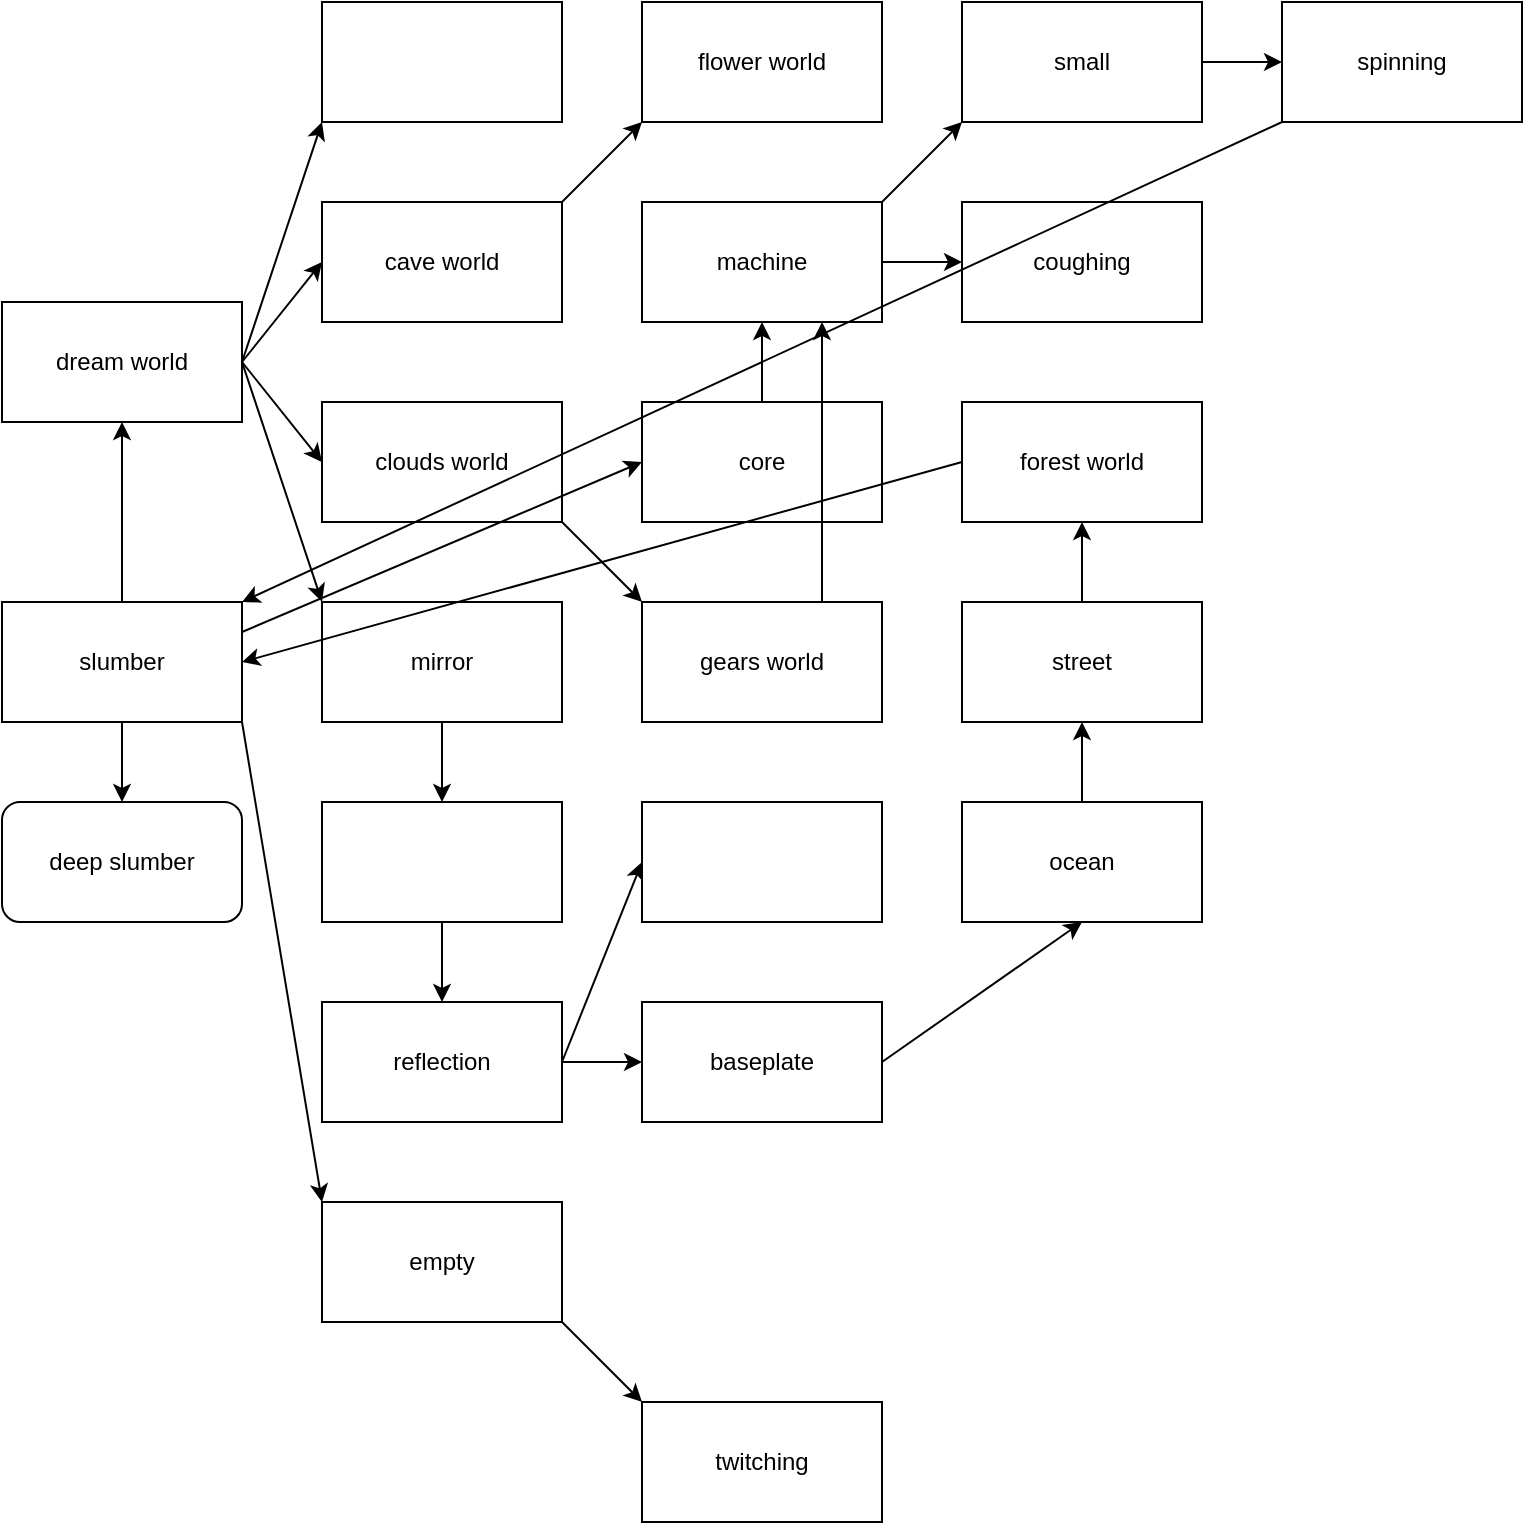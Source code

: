 <mxfile version="20.1.1" type="github"><diagram id="OpoXX1EXmqyEe3OX8lat" name="Page-1"><mxGraphModel dx="1422" dy="754" grid="1" gridSize="10" guides="1" tooltips="1" connect="1" arrows="1" fold="1" page="1" pageScale="1" pageWidth="850" pageHeight="1100" math="0" shadow="0"><root><mxCell id="0"/><mxCell id="1" parent="0"/><mxCell id="sedWDy7qijZ-gTw_TkAA-42" style="edgeStyle=none;rounded=0;orthogonalLoop=1;jettySize=auto;html=1;exitX=0.5;exitY=0;exitDx=0;exitDy=0;entryX=0.5;entryY=1;entryDx=0;entryDy=0;" edge="1" parent="1" source="sedWDy7qijZ-gTw_TkAA-40" target="sedWDy7qijZ-gTw_TkAA-29"><mxGeometry relative="1" as="geometry"/></mxCell><mxCell id="sedWDy7qijZ-gTw_TkAA-40" value="core" style="rounded=0;whiteSpace=wrap;html=1;shadow=0;" vertex="1" parent="1"><mxGeometry x="320" y="380" width="120" height="60" as="geometry"/></mxCell><mxCell id="sedWDy7qijZ-gTw_TkAA-3" style="edgeStyle=none;rounded=0;orthogonalLoop=1;jettySize=auto;html=1;exitX=1;exitY=0.5;exitDx=0;exitDy=0;entryX=0;entryY=0.5;entryDx=0;entryDy=0;" edge="1" parent="1" source="sedWDy7qijZ-gTw_TkAA-1" target="sedWDy7qijZ-gTw_TkAA-2"><mxGeometry relative="1" as="geometry"/></mxCell><mxCell id="sedWDy7qijZ-gTw_TkAA-8" style="edgeStyle=none;rounded=0;orthogonalLoop=1;jettySize=auto;html=1;exitX=1;exitY=0.5;exitDx=0;exitDy=0;entryX=0;entryY=0.5;entryDx=0;entryDy=0;" edge="1" parent="1" source="sedWDy7qijZ-gTw_TkAA-1" target="sedWDy7qijZ-gTw_TkAA-4"><mxGeometry relative="1" as="geometry"/></mxCell><mxCell id="sedWDy7qijZ-gTw_TkAA-9" style="edgeStyle=none;rounded=0;orthogonalLoop=1;jettySize=auto;html=1;exitX=1;exitY=0.5;exitDx=0;exitDy=0;entryX=0;entryY=1;entryDx=0;entryDy=0;" edge="1" parent="1" source="sedWDy7qijZ-gTw_TkAA-1" target="sedWDy7qijZ-gTw_TkAA-5"><mxGeometry relative="1" as="geometry"/></mxCell><mxCell id="sedWDy7qijZ-gTw_TkAA-10" style="edgeStyle=none;rounded=0;orthogonalLoop=1;jettySize=auto;html=1;exitX=1;exitY=0.5;exitDx=0;exitDy=0;entryX=0;entryY=0;entryDx=0;entryDy=0;" edge="1" parent="1" source="sedWDy7qijZ-gTw_TkAA-1" target="sedWDy7qijZ-gTw_TkAA-6"><mxGeometry relative="1" as="geometry"/></mxCell><mxCell id="sedWDy7qijZ-gTw_TkAA-1" value="dream world" style="rounded=0;whiteSpace=wrap;html=1;" vertex="1" parent="1"><mxGeometry y="330" width="120" height="60" as="geometry"/></mxCell><mxCell id="sedWDy7qijZ-gTw_TkAA-47" style="edgeStyle=none;rounded=0;orthogonalLoop=1;jettySize=auto;html=1;exitX=1;exitY=0;exitDx=0;exitDy=0;entryX=0;entryY=1;entryDx=0;entryDy=0;" edge="1" parent="1" source="sedWDy7qijZ-gTw_TkAA-2" target="sedWDy7qijZ-gTw_TkAA-46"><mxGeometry relative="1" as="geometry"/></mxCell><mxCell id="sedWDy7qijZ-gTw_TkAA-2" value="cave world" style="rounded=0;whiteSpace=wrap;html=1;" vertex="1" parent="1"><mxGeometry x="160" y="280" width="120" height="60" as="geometry"/></mxCell><mxCell id="sedWDy7qijZ-gTw_TkAA-28" style="edgeStyle=none;rounded=0;orthogonalLoop=1;jettySize=auto;html=1;exitX=1;exitY=1;exitDx=0;exitDy=0;entryX=0;entryY=0;entryDx=0;entryDy=0;" edge="1" parent="1" source="sedWDy7qijZ-gTw_TkAA-4" target="sedWDy7qijZ-gTw_TkAA-27"><mxGeometry relative="1" as="geometry"/></mxCell><mxCell id="sedWDy7qijZ-gTw_TkAA-4" value="clouds world" style="rounded=0;whiteSpace=wrap;html=1;" vertex="1" parent="1"><mxGeometry x="160" y="380" width="120" height="60" as="geometry"/></mxCell><mxCell id="sedWDy7qijZ-gTw_TkAA-5" value="" style="rounded=0;whiteSpace=wrap;html=1;shadow=0;" vertex="1" parent="1"><mxGeometry x="160" y="180" width="120" height="60" as="geometry"/></mxCell><mxCell id="sedWDy7qijZ-gTw_TkAA-11" style="edgeStyle=none;rounded=0;orthogonalLoop=1;jettySize=auto;html=1;exitX=0.5;exitY=1;exitDx=0;exitDy=0;entryX=0.5;entryY=0;entryDx=0;entryDy=0;" edge="1" parent="1" source="sedWDy7qijZ-gTw_TkAA-6" target="sedWDy7qijZ-gTw_TkAA-37"><mxGeometry relative="1" as="geometry"><mxPoint x="220" y="580" as="targetPoint"/></mxGeometry></mxCell><mxCell id="sedWDy7qijZ-gTw_TkAA-6" value="mirror" style="rounded=0;whiteSpace=wrap;html=1;shadow=0;" vertex="1" parent="1"><mxGeometry x="160" y="480" width="120" height="60" as="geometry"/></mxCell><mxCell id="sedWDy7qijZ-gTw_TkAA-14" style="edgeStyle=none;rounded=0;orthogonalLoop=1;jettySize=auto;html=1;exitX=1;exitY=0.5;exitDx=0;exitDy=0;entryX=0;entryY=0.5;entryDx=0;entryDy=0;" edge="1" parent="1" source="sedWDy7qijZ-gTw_TkAA-7" target="sedWDy7qijZ-gTw_TkAA-12"><mxGeometry relative="1" as="geometry"/></mxCell><mxCell id="sedWDy7qijZ-gTw_TkAA-15" style="edgeStyle=none;rounded=0;orthogonalLoop=1;jettySize=auto;html=1;exitX=1;exitY=0.5;exitDx=0;exitDy=0;entryX=0;entryY=0.5;entryDx=0;entryDy=0;" edge="1" parent="1" source="sedWDy7qijZ-gTw_TkAA-7" target="sedWDy7qijZ-gTw_TkAA-13"><mxGeometry relative="1" as="geometry"/></mxCell><mxCell id="sedWDy7qijZ-gTw_TkAA-7" value="reflection" style="rounded=0;whiteSpace=wrap;html=1;shadow=0;" vertex="1" parent="1"><mxGeometry x="160" y="680" width="120" height="60" as="geometry"/></mxCell><mxCell id="sedWDy7qijZ-gTw_TkAA-12" value="" style="rounded=0;whiteSpace=wrap;html=1;shadow=0;" vertex="1" parent="1"><mxGeometry x="320" y="580" width="120" height="60" as="geometry"/></mxCell><mxCell id="sedWDy7qijZ-gTw_TkAA-17" style="edgeStyle=none;rounded=0;orthogonalLoop=1;jettySize=auto;html=1;exitX=1;exitY=0.5;exitDx=0;exitDy=0;entryX=0.5;entryY=1;entryDx=0;entryDy=0;" edge="1" parent="1" source="sedWDy7qijZ-gTw_TkAA-13" target="sedWDy7qijZ-gTw_TkAA-16"><mxGeometry relative="1" as="geometry"/></mxCell><mxCell id="sedWDy7qijZ-gTw_TkAA-13" value="baseplate" style="rounded=0;whiteSpace=wrap;html=1;shadow=0;" vertex="1" parent="1"><mxGeometry x="320" y="680" width="120" height="60" as="geometry"/></mxCell><mxCell id="sedWDy7qijZ-gTw_TkAA-19" style="edgeStyle=none;rounded=0;orthogonalLoop=1;jettySize=auto;html=1;exitX=0.5;exitY=0;exitDx=0;exitDy=0;entryX=0.5;entryY=1;entryDx=0;entryDy=0;" edge="1" parent="1" source="sedWDy7qijZ-gTw_TkAA-16" target="sedWDy7qijZ-gTw_TkAA-18"><mxGeometry relative="1" as="geometry"/></mxCell><mxCell id="sedWDy7qijZ-gTw_TkAA-16" value="ocean" style="rounded=0;whiteSpace=wrap;html=1;shadow=0;" vertex="1" parent="1"><mxGeometry x="480" y="580" width="120" height="60" as="geometry"/></mxCell><mxCell id="sedWDy7qijZ-gTw_TkAA-21" style="edgeStyle=none;rounded=0;orthogonalLoop=1;jettySize=auto;html=1;exitX=0.5;exitY=0;exitDx=0;exitDy=0;entryX=0.5;entryY=1;entryDx=0;entryDy=0;" edge="1" parent="1" source="sedWDy7qijZ-gTw_TkAA-18" target="sedWDy7qijZ-gTw_TkAA-20"><mxGeometry relative="1" as="geometry"/></mxCell><mxCell id="sedWDy7qijZ-gTw_TkAA-18" value="street" style="rounded=0;whiteSpace=wrap;html=1;shadow=0;" vertex="1" parent="1"><mxGeometry x="480" y="480" width="120" height="60" as="geometry"/></mxCell><mxCell id="sedWDy7qijZ-gTw_TkAA-23" style="edgeStyle=none;rounded=0;orthogonalLoop=1;jettySize=auto;html=1;exitX=0;exitY=0.5;exitDx=0;exitDy=0;entryX=1;entryY=0.5;entryDx=0;entryDy=0;" edge="1" parent="1" source="sedWDy7qijZ-gTw_TkAA-20" target="sedWDy7qijZ-gTw_TkAA-22"><mxGeometry relative="1" as="geometry"/></mxCell><mxCell id="sedWDy7qijZ-gTw_TkAA-20" value="forest world" style="rounded=0;whiteSpace=wrap;html=1;shadow=0;" vertex="1" parent="1"><mxGeometry x="480" y="380" width="120" height="60" as="geometry"/></mxCell><mxCell id="sedWDy7qijZ-gTw_TkAA-25" style="edgeStyle=none;rounded=0;orthogonalLoop=1;jettySize=auto;html=1;exitX=0.5;exitY=0;exitDx=0;exitDy=0;entryX=0.5;entryY=1;entryDx=0;entryDy=0;" edge="1" parent="1" source="sedWDy7qijZ-gTw_TkAA-22" target="sedWDy7qijZ-gTw_TkAA-1"><mxGeometry relative="1" as="geometry"/></mxCell><mxCell id="sedWDy7qijZ-gTw_TkAA-41" style="edgeStyle=none;rounded=0;orthogonalLoop=1;jettySize=auto;html=1;exitX=1;exitY=0.25;exitDx=0;exitDy=0;entryX=0;entryY=0.5;entryDx=0;entryDy=0;" edge="1" parent="1" source="sedWDy7qijZ-gTw_TkAA-22" target="sedWDy7qijZ-gTw_TkAA-40"><mxGeometry relative="1" as="geometry"/></mxCell><mxCell id="sedWDy7qijZ-gTw_TkAA-44" style="edgeStyle=none;rounded=0;orthogonalLoop=1;jettySize=auto;html=1;exitX=0.5;exitY=1;exitDx=0;exitDy=0;entryX=0.5;entryY=0;entryDx=0;entryDy=0;" edge="1" parent="1" source="sedWDy7qijZ-gTw_TkAA-22" target="sedWDy7qijZ-gTw_TkAA-43"><mxGeometry relative="1" as="geometry"/></mxCell><mxCell id="sedWDy7qijZ-gTw_TkAA-49" style="edgeStyle=none;rounded=0;orthogonalLoop=1;jettySize=auto;html=1;exitX=1;exitY=1;exitDx=0;exitDy=0;entryX=0;entryY=0;entryDx=0;entryDy=0;" edge="1" parent="1" source="sedWDy7qijZ-gTw_TkAA-22" target="sedWDy7qijZ-gTw_TkAA-48"><mxGeometry relative="1" as="geometry"/></mxCell><mxCell id="sedWDy7qijZ-gTw_TkAA-22" value="slumber" style="rounded=0;whiteSpace=wrap;html=1;shadow=0;" vertex="1" parent="1"><mxGeometry y="480" width="120" height="60" as="geometry"/></mxCell><mxCell id="sedWDy7qijZ-gTw_TkAA-31" style="edgeStyle=none;rounded=0;orthogonalLoop=1;jettySize=auto;html=1;exitX=0.75;exitY=0;exitDx=0;exitDy=0;entryX=0.75;entryY=1;entryDx=0;entryDy=0;" edge="1" parent="1" source="sedWDy7qijZ-gTw_TkAA-27" target="sedWDy7qijZ-gTw_TkAA-29"><mxGeometry relative="1" as="geometry"/></mxCell><mxCell id="sedWDy7qijZ-gTw_TkAA-27" value="gears world" style="rounded=0;whiteSpace=wrap;html=1;shadow=0;" vertex="1" parent="1"><mxGeometry x="320" y="480" width="120" height="60" as="geometry"/></mxCell><mxCell id="sedWDy7qijZ-gTw_TkAA-33" style="edgeStyle=none;rounded=0;orthogonalLoop=1;jettySize=auto;html=1;exitX=1;exitY=0;exitDx=0;exitDy=0;entryX=0;entryY=1;entryDx=0;entryDy=0;" edge="1" parent="1" source="sedWDy7qijZ-gTw_TkAA-29" target="sedWDy7qijZ-gTw_TkAA-32"><mxGeometry relative="1" as="geometry"/></mxCell><mxCell id="sedWDy7qijZ-gTw_TkAA-45" style="edgeStyle=none;rounded=0;orthogonalLoop=1;jettySize=auto;html=1;exitX=1;exitY=0.5;exitDx=0;exitDy=0;entryX=0;entryY=0.5;entryDx=0;entryDy=0;" edge="1" parent="1" source="sedWDy7qijZ-gTw_TkAA-29" target="sedWDy7qijZ-gTw_TkAA-30"><mxGeometry relative="1" as="geometry"/></mxCell><mxCell id="sedWDy7qijZ-gTw_TkAA-29" value="machine" style="rounded=0;whiteSpace=wrap;html=1;shadow=0;" vertex="1" parent="1"><mxGeometry x="320" y="280" width="120" height="60" as="geometry"/></mxCell><mxCell id="sedWDy7qijZ-gTw_TkAA-30" value="coughing" style="rounded=0;whiteSpace=wrap;html=1;shadow=0;" vertex="1" parent="1"><mxGeometry x="480" y="280" width="120" height="60" as="geometry"/></mxCell><mxCell id="sedWDy7qijZ-gTw_TkAA-36" style="edgeStyle=none;rounded=0;orthogonalLoop=1;jettySize=auto;html=1;exitX=1;exitY=0.5;exitDx=0;exitDy=0;entryX=0;entryY=0.5;entryDx=0;entryDy=0;" edge="1" parent="1" source="sedWDy7qijZ-gTw_TkAA-32" target="sedWDy7qijZ-gTw_TkAA-34"><mxGeometry relative="1" as="geometry"/></mxCell><mxCell id="sedWDy7qijZ-gTw_TkAA-32" value="small" style="rounded=0;whiteSpace=wrap;html=1;shadow=0;" vertex="1" parent="1"><mxGeometry x="480" y="180" width="120" height="60" as="geometry"/></mxCell><mxCell id="sedWDy7qijZ-gTw_TkAA-39" style="edgeStyle=none;rounded=0;orthogonalLoop=1;jettySize=auto;html=1;exitX=0;exitY=1;exitDx=0;exitDy=0;entryX=1;entryY=0;entryDx=0;entryDy=0;" edge="1" parent="1" source="sedWDy7qijZ-gTw_TkAA-34" target="sedWDy7qijZ-gTw_TkAA-22"><mxGeometry relative="1" as="geometry"/></mxCell><mxCell id="sedWDy7qijZ-gTw_TkAA-34" value="spinning" style="rounded=0;whiteSpace=wrap;html=1;shadow=0;" vertex="1" parent="1"><mxGeometry x="640" y="180" width="120" height="60" as="geometry"/></mxCell><mxCell id="sedWDy7qijZ-gTw_TkAA-38" style="edgeStyle=none;rounded=0;orthogonalLoop=1;jettySize=auto;html=1;exitX=0.5;exitY=1;exitDx=0;exitDy=0;entryX=0.5;entryY=0;entryDx=0;entryDy=0;" edge="1" parent="1" source="sedWDy7qijZ-gTw_TkAA-37" target="sedWDy7qijZ-gTw_TkAA-7"><mxGeometry relative="1" as="geometry"/></mxCell><mxCell id="sedWDy7qijZ-gTw_TkAA-37" value="" style="rounded=0;whiteSpace=wrap;html=1;shadow=0;" vertex="1" parent="1"><mxGeometry x="160" y="580" width="120" height="60" as="geometry"/></mxCell><mxCell id="sedWDy7qijZ-gTw_TkAA-43" value="deep slumber" style="rounded=1;whiteSpace=wrap;html=1;shadow=0;" vertex="1" parent="1"><mxGeometry y="580" width="120" height="60" as="geometry"/></mxCell><mxCell id="sedWDy7qijZ-gTw_TkAA-46" value="flower world" style="rounded=0;whiteSpace=wrap;html=1;shadow=0;" vertex="1" parent="1"><mxGeometry x="320" y="180" width="120" height="60" as="geometry"/></mxCell><mxCell id="sedWDy7qijZ-gTw_TkAA-51" style="edgeStyle=none;rounded=0;orthogonalLoop=1;jettySize=auto;html=1;exitX=1;exitY=1;exitDx=0;exitDy=0;entryX=0;entryY=0;entryDx=0;entryDy=0;" edge="1" parent="1" source="sedWDy7qijZ-gTw_TkAA-48" target="sedWDy7qijZ-gTw_TkAA-50"><mxGeometry relative="1" as="geometry"/></mxCell><mxCell id="sedWDy7qijZ-gTw_TkAA-48" value="empty" style="rounded=0;whiteSpace=wrap;html=1;shadow=0;" vertex="1" parent="1"><mxGeometry x="160" y="780" width="120" height="60" as="geometry"/></mxCell><mxCell id="sedWDy7qijZ-gTw_TkAA-50" value="twitching" style="rounded=0;whiteSpace=wrap;html=1;shadow=0;" vertex="1" parent="1"><mxGeometry x="320" y="880" width="120" height="60" as="geometry"/></mxCell></root></mxGraphModel></diagram></mxfile>